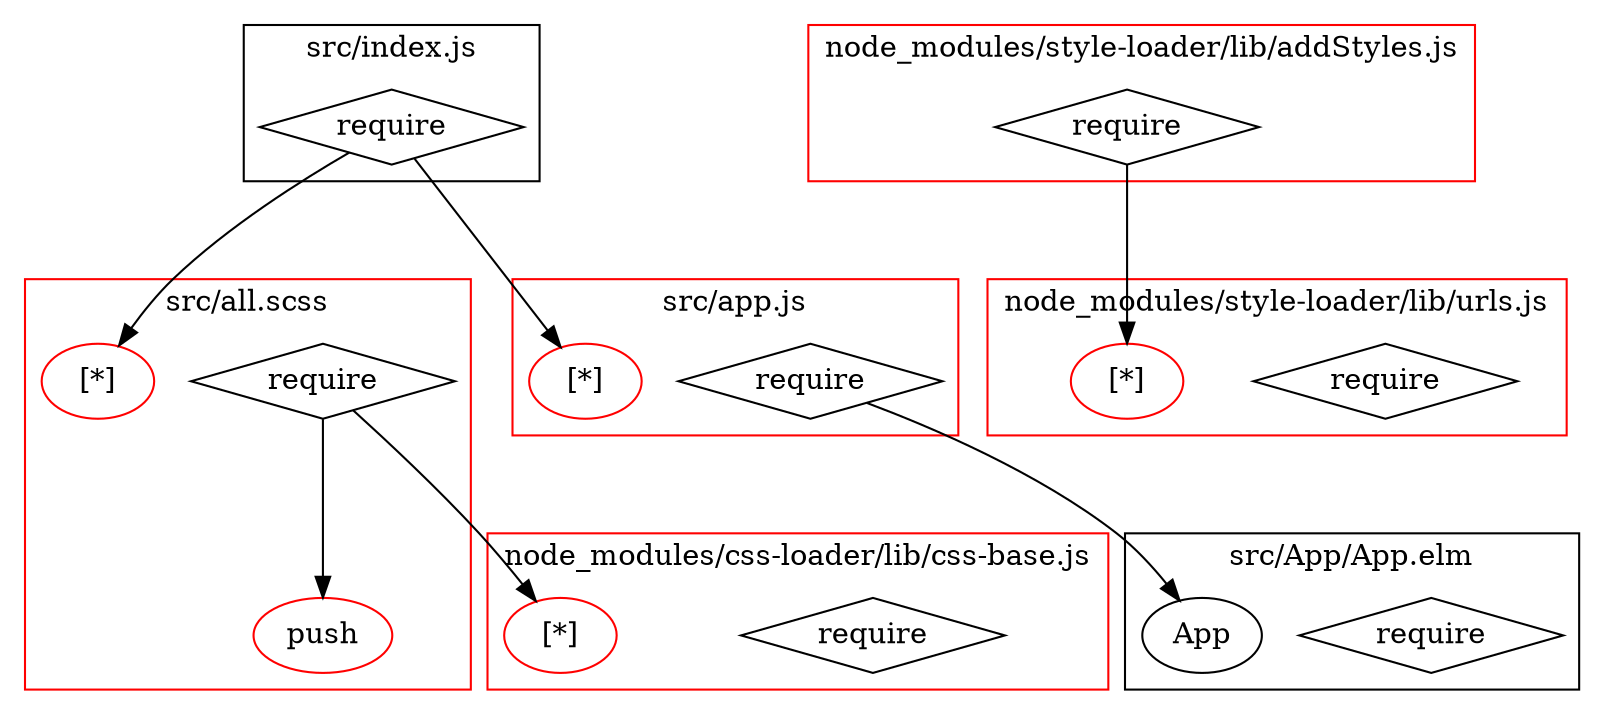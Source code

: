digraph {
  ranksep=1.2;
  subgraph "cluster://src/index.js" {
    label="src/index.js";
    color=black;
    "{src/index.js}/require" [label=require shape=diamond];
  }
  subgraph "cluster://src/app.js" {
    label="src/app.js";
    color=red;
    "{src/app.js}/require" [label=require shape=diamond];
    "{src/app.js}[[*]]" [label="[*]" color=red];
  }
  "{src/index.js}/require" -> "{src/app.js}[[*]]";
  subgraph "cluster://src/all.scss" {
    label="src/all.scss";
    color=red;
    "{src/all.scss}/require" [label=require shape=diamond];
    "{src/all.scss}[push]" [label="push" color=red];
    "{src/all.scss}[[*]]" [label="[*]" color=red];
  }
  "{src/all.scss}/require" -> "{src/all.scss}[push]";
  "{src/index.js}/require" -> "{src/all.scss}[[*]]";
  subgraph "cluster://node_modules/style-loader/lib/addStyles.js" {
    label="node_modules/style-loader/lib/addStyles.js";
    color=red;
    "{node_modules/style-loader/lib/addStyles.js}/require" [label=require shape=diamond];
  }
  subgraph "cluster://node_modules/style-loader/lib/urls.js" {
    label="node_modules/style-loader/lib/urls.js";
    color=red;
    "{node_modules/style-loader/lib/urls.js}/require" [label=require shape=diamond];
    "{node_modules/style-loader/lib/urls.js}[[*]]" [label="[*]" color=red];
  }
  "{node_modules/style-loader/lib/addStyles.js}/require" -> "{node_modules/style-loader/lib/urls.js}[[*]]";
  subgraph "cluster://node_modules/css-loader/lib/css-base.js" {
    label="node_modules/css-loader/lib/css-base.js";
    color=red;
    "{node_modules/css-loader/lib/css-base.js}/require" [label=require shape=diamond];
    "{node_modules/css-loader/lib/css-base.js}[[*]]" [label="[*]" color=red];
  }
  "{src/all.scss}/require" -> "{node_modules/css-loader/lib/css-base.js}[[*]]";
  subgraph "cluster://src/App/App.elm" {
    label="src/App/App.elm";
    color=black;
    "{src/App/App.elm}/require" [label=require shape=diamond];
    "{src/App/App.elm}[App]" [label="App" color=black];
  }
  "{src/app.js}/require" -> "{src/App/App.elm}[App]";
}
